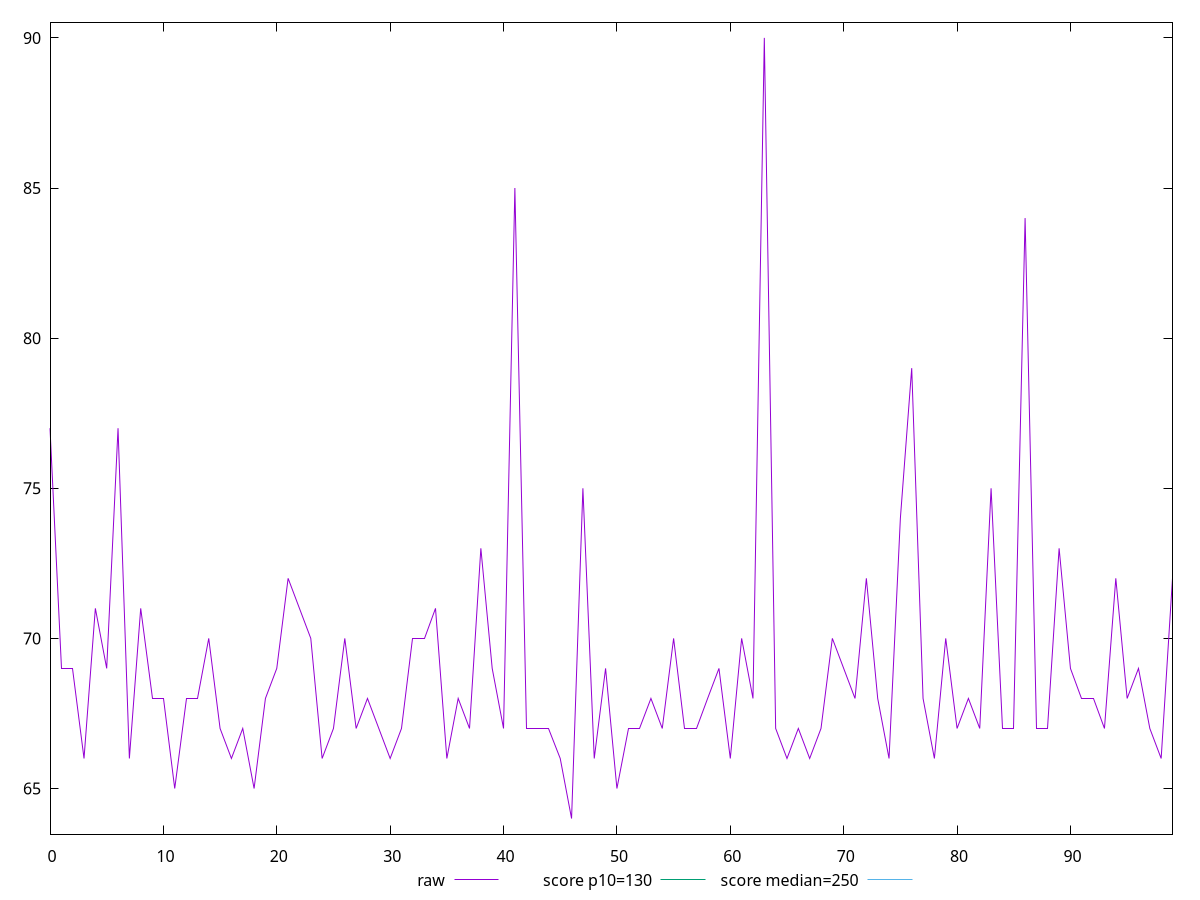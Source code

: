 reset

$raw <<EOF
0 77
1 69
2 69
3 66
4 71
5 69
6 77
7 66
8 71
9 68
10 68
11 65
12 68
13 68
14 70
15 67
16 66
17 67
18 65
19 68
20 69
21 72
22 71
23 70
24 66
25 67
26 70
27 67
28 68
29 67
30 66
31 67
32 70
33 70
34 71
35 66
36 68
37 67
38 73
39 69
40 67
41 85
42 67
43 67
44 67
45 66
46 64
47 75
48 66
49 69
50 65
51 67
52 67
53 68
54 67
55 70
56 67
57 67
58 68
59 69
60 66
61 70
62 68
63 90
64 67
65 66
66 67
67 66
68 67
69 70
70 69
71 68
72 72
73 68
74 66
75 74
76 79
77 68
78 66
79 70
80 67
81 68
82 67
83 75
84 67
85 67
86 84
87 67
88 67
89 73
90 69
91 68
92 68
93 67
94 72
95 68
96 69
97 67
98 66
99 72
EOF

set key outside below
set xrange [0:99]
set yrange [63.48:90.52]
set trange [63.48:90.52]
set terminal svg size 640, 500 enhanced background rgb 'white'
set output "report_00018_2021-02-10T15-25-16.877Z/max-potential-fid/samples/pages+cached+noadtech+nomedia+nocss/raw/values.svg"

plot $raw title "raw" with line, \
     130 title "score p10=130", \
     250 title "score median=250"

reset
